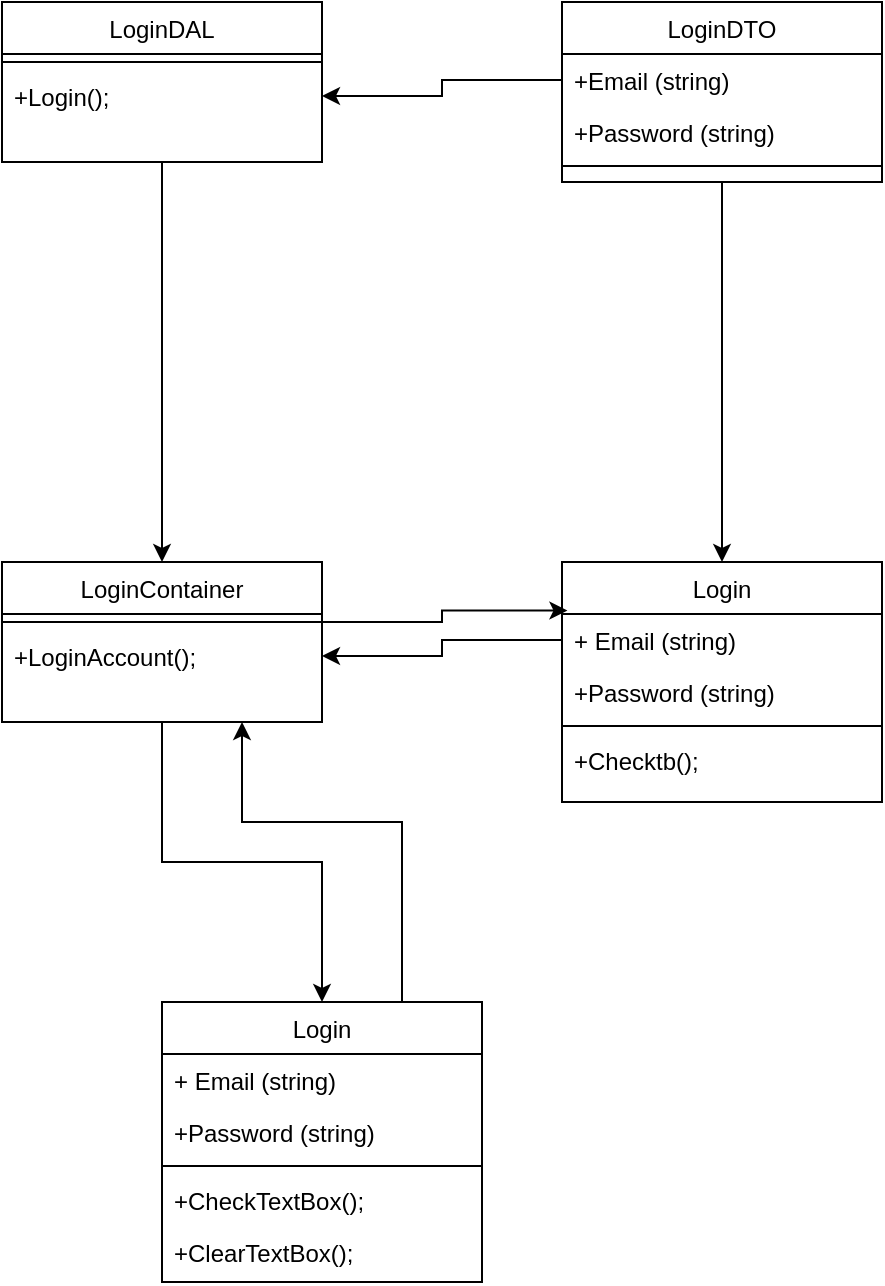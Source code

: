 <mxfile version="17.2.1" type="device"><diagram id="91CIS5UZ3tSZcBoqY2cb" name="Page-1"><mxGraphModel dx="1483" dy="2002" grid="1" gridSize="10" guides="1" tooltips="1" connect="1" arrows="1" fold="1" page="1" pageScale="1" pageWidth="827" pageHeight="1169" math="0" shadow="0"><root><mxCell id="0"/><mxCell id="1" parent="0"/><mxCell id="I37dAXllNPR8Hh7axUsP-1" value="Login" style="swimlane;fontStyle=0;align=center;verticalAlign=top;childLayout=stackLayout;horizontal=1;startSize=26;horizontalStack=0;resizeParent=1;resizeLast=0;collapsible=1;marginBottom=0;rounded=0;shadow=0;strokeWidth=1;" vertex="1" parent="1"><mxGeometry x="560" y="140" width="160" height="120" as="geometry"><mxRectangle x="130" y="380" width="160" height="26" as="alternateBounds"/></mxGeometry></mxCell><mxCell id="I37dAXllNPR8Hh7axUsP-6" value="+ Email (string)" style="text;align=left;verticalAlign=top;spacingLeft=4;spacingRight=4;overflow=hidden;rotatable=0;points=[[0,0.5],[1,0.5]];portConstraint=eastwest;rounded=0;shadow=0;html=0;" vertex="1" parent="I37dAXllNPR8Hh7axUsP-1"><mxGeometry y="26" width="160" height="26" as="geometry"/></mxCell><mxCell id="I37dAXllNPR8Hh7axUsP-7" value="+Password (string)" style="text;align=left;verticalAlign=top;spacingLeft=4;spacingRight=4;overflow=hidden;rotatable=0;points=[[0,0.5],[1,0.5]];portConstraint=eastwest;rounded=0;shadow=0;html=0;" vertex="1" parent="I37dAXllNPR8Hh7axUsP-1"><mxGeometry y="52" width="160" height="26" as="geometry"/></mxCell><mxCell id="I37dAXllNPR8Hh7axUsP-8" value="" style="line;html=1;strokeWidth=1;align=left;verticalAlign=middle;spacingTop=-1;spacingLeft=3;spacingRight=3;rotatable=0;labelPosition=right;points=[];portConstraint=eastwest;" vertex="1" parent="I37dAXllNPR8Hh7axUsP-1"><mxGeometry y="78" width="160" height="8" as="geometry"/></mxCell><mxCell id="I37dAXllNPR8Hh7axUsP-9" value="+Checktb();" style="text;align=left;verticalAlign=top;spacingLeft=4;spacingRight=4;overflow=hidden;rotatable=0;points=[[0,0.5],[1,0.5]];portConstraint=eastwest;rounded=0;shadow=0;html=0;" vertex="1" parent="I37dAXllNPR8Hh7axUsP-1"><mxGeometry y="86" width="160" height="26" as="geometry"/></mxCell><mxCell id="I37dAXllNPR8Hh7axUsP-10" style="edgeStyle=orthogonalEdgeStyle;rounded=0;orthogonalLoop=1;jettySize=auto;html=1;" edge="1" parent="1" source="I37dAXllNPR8Hh7axUsP-11" target="I37dAXllNPR8Hh7axUsP-36"><mxGeometry relative="1" as="geometry"/></mxCell><mxCell id="I37dAXllNPR8Hh7axUsP-55" style="edgeStyle=orthogonalEdgeStyle;rounded=0;orthogonalLoop=1;jettySize=auto;html=1;entryX=0.017;entryY=-0.066;entryDx=0;entryDy=0;entryPerimeter=0;" edge="1" parent="1" source="I37dAXllNPR8Hh7axUsP-11" target="I37dAXllNPR8Hh7axUsP-6"><mxGeometry relative="1" as="geometry"><Array as="points"><mxPoint x="500" y="170"/><mxPoint x="500" y="164"/></Array></mxGeometry></mxCell><mxCell id="I37dAXllNPR8Hh7axUsP-11" value="LoginContainer" style="swimlane;fontStyle=0;align=center;verticalAlign=top;childLayout=stackLayout;horizontal=1;startSize=26;horizontalStack=0;resizeParent=1;resizeLast=0;collapsible=1;marginBottom=0;rounded=0;shadow=0;strokeWidth=1;" vertex="1" parent="1"><mxGeometry x="280" y="140" width="160" height="80" as="geometry"><mxRectangle x="130" y="380" width="160" height="26" as="alternateBounds"/></mxGeometry></mxCell><mxCell id="I37dAXllNPR8Hh7axUsP-12" value="" style="line;html=1;strokeWidth=1;align=left;verticalAlign=middle;spacingTop=-1;spacingLeft=3;spacingRight=3;rotatable=0;labelPosition=right;points=[];portConstraint=eastwest;" vertex="1" parent="I37dAXllNPR8Hh7axUsP-11"><mxGeometry y="26" width="160" height="8" as="geometry"/></mxCell><mxCell id="I37dAXllNPR8Hh7axUsP-13" value="+LoginAccount();" style="text;align=left;verticalAlign=top;spacingLeft=4;spacingRight=4;overflow=hidden;rotatable=0;points=[[0,0.5],[1,0.5]];portConstraint=eastwest;rounded=0;shadow=0;html=0;" vertex="1" parent="I37dAXllNPR8Hh7axUsP-11"><mxGeometry y="34" width="160" height="26" as="geometry"/></mxCell><mxCell id="I37dAXllNPR8Hh7axUsP-18" style="edgeStyle=orthogonalEdgeStyle;rounded=0;orthogonalLoop=1;jettySize=auto;html=1;entryX=0.5;entryY=0;entryDx=0;entryDy=0;" edge="1" parent="1" source="I37dAXllNPR8Hh7axUsP-19" target="I37dAXllNPR8Hh7axUsP-1"><mxGeometry relative="1" as="geometry"/></mxCell><mxCell id="I37dAXllNPR8Hh7axUsP-19" value="LoginDTO" style="swimlane;fontStyle=0;align=center;verticalAlign=top;childLayout=stackLayout;horizontal=1;startSize=26;horizontalStack=0;resizeParent=1;resizeLast=0;collapsible=1;marginBottom=0;rounded=0;shadow=0;strokeWidth=1;" vertex="1" parent="1"><mxGeometry x="560" y="-140" width="160" height="90" as="geometry"><mxRectangle x="130" y="380" width="160" height="26" as="alternateBounds"/></mxGeometry></mxCell><mxCell id="I37dAXllNPR8Hh7axUsP-24" value="+Email (string)" style="text;align=left;verticalAlign=top;spacingLeft=4;spacingRight=4;overflow=hidden;rotatable=0;points=[[0,0.5],[1,0.5]];portConstraint=eastwest;rounded=0;shadow=0;html=0;" vertex="1" parent="I37dAXllNPR8Hh7axUsP-19"><mxGeometry y="26" width="160" height="26" as="geometry"/></mxCell><mxCell id="I37dAXllNPR8Hh7axUsP-25" value="+Password (string)" style="text;align=left;verticalAlign=top;spacingLeft=4;spacingRight=4;overflow=hidden;rotatable=0;points=[[0,0.5],[1,0.5]];portConstraint=eastwest;rounded=0;shadow=0;html=0;" vertex="1" parent="I37dAXllNPR8Hh7axUsP-19"><mxGeometry y="52" width="160" height="26" as="geometry"/></mxCell><mxCell id="I37dAXllNPR8Hh7axUsP-26" value="" style="line;html=1;strokeWidth=1;align=left;verticalAlign=middle;spacingTop=-1;spacingLeft=3;spacingRight=3;rotatable=0;labelPosition=right;points=[];portConstraint=eastwest;" vertex="1" parent="I37dAXllNPR8Hh7axUsP-19"><mxGeometry y="78" width="160" height="8" as="geometry"/></mxCell><mxCell id="I37dAXllNPR8Hh7axUsP-27" style="edgeStyle=orthogonalEdgeStyle;rounded=0;orthogonalLoop=1;jettySize=auto;html=1;entryX=0.5;entryY=0;entryDx=0;entryDy=0;" edge="1" parent="1" source="I37dAXllNPR8Hh7axUsP-28" target="I37dAXllNPR8Hh7axUsP-11"><mxGeometry relative="1" as="geometry"/></mxCell><mxCell id="I37dAXllNPR8Hh7axUsP-28" value="LoginDAL" style="swimlane;fontStyle=0;align=center;verticalAlign=top;childLayout=stackLayout;horizontal=1;startSize=26;horizontalStack=0;resizeParent=1;resizeLast=0;collapsible=1;marginBottom=0;rounded=0;shadow=0;strokeWidth=1;" vertex="1" parent="1"><mxGeometry x="280" y="-140" width="160" height="80" as="geometry"><mxRectangle x="130" y="380" width="160" height="26" as="alternateBounds"/></mxGeometry></mxCell><mxCell id="I37dAXllNPR8Hh7axUsP-29" value="" style="line;html=1;strokeWidth=1;align=left;verticalAlign=middle;spacingTop=-1;spacingLeft=3;spacingRight=3;rotatable=0;labelPosition=right;points=[];portConstraint=eastwest;" vertex="1" parent="I37dAXllNPR8Hh7axUsP-28"><mxGeometry y="26" width="160" height="8" as="geometry"/></mxCell><mxCell id="I37dAXllNPR8Hh7axUsP-30" value="+Login();" style="text;align=left;verticalAlign=top;spacingLeft=4;spacingRight=4;overflow=hidden;rotatable=0;points=[[0,0.5],[1,0.5]];portConstraint=eastwest;rounded=0;shadow=0;html=0;" vertex="1" parent="I37dAXllNPR8Hh7axUsP-28"><mxGeometry y="34" width="160" height="26" as="geometry"/></mxCell><mxCell id="I37dAXllNPR8Hh7axUsP-36" value="Login" style="swimlane;fontStyle=0;align=center;verticalAlign=top;childLayout=stackLayout;horizontal=1;startSize=26;horizontalStack=0;resizeParent=1;resizeLast=0;collapsible=1;marginBottom=0;rounded=0;shadow=0;strokeWidth=1;" vertex="1" parent="1"><mxGeometry x="360" y="360" width="160" height="140" as="geometry"><mxRectangle x="130" y="380" width="160" height="26" as="alternateBounds"/></mxGeometry></mxCell><mxCell id="I37dAXllNPR8Hh7axUsP-41" value="+ Email (string)" style="text;align=left;verticalAlign=top;spacingLeft=4;spacingRight=4;overflow=hidden;rotatable=0;points=[[0,0.5],[1,0.5]];portConstraint=eastwest;rounded=0;shadow=0;html=0;" vertex="1" parent="I37dAXllNPR8Hh7axUsP-36"><mxGeometry y="26" width="160" height="26" as="geometry"/></mxCell><mxCell id="I37dAXllNPR8Hh7axUsP-42" value="+Password (string)" style="text;align=left;verticalAlign=top;spacingLeft=4;spacingRight=4;overflow=hidden;rotatable=0;points=[[0,0.5],[1,0.5]];portConstraint=eastwest;rounded=0;shadow=0;html=0;" vertex="1" parent="I37dAXllNPR8Hh7axUsP-36"><mxGeometry y="52" width="160" height="26" as="geometry"/></mxCell><mxCell id="I37dAXllNPR8Hh7axUsP-43" value="" style="line;html=1;strokeWidth=1;align=left;verticalAlign=middle;spacingTop=-1;spacingLeft=3;spacingRight=3;rotatable=0;labelPosition=right;points=[];portConstraint=eastwest;" vertex="1" parent="I37dAXllNPR8Hh7axUsP-36"><mxGeometry y="78" width="160" height="8" as="geometry"/></mxCell><mxCell id="I37dAXllNPR8Hh7axUsP-44" value="+CheckTextBox();" style="text;align=left;verticalAlign=top;spacingLeft=4;spacingRight=4;overflow=hidden;rotatable=0;points=[[0,0.5],[1,0.5]];portConstraint=eastwest;rounded=0;shadow=0;html=0;" vertex="1" parent="I37dAXllNPR8Hh7axUsP-36"><mxGeometry y="86" width="160" height="26" as="geometry"/></mxCell><mxCell id="I37dAXllNPR8Hh7axUsP-45" value="+ClearTextBox();" style="text;align=left;verticalAlign=top;spacingLeft=4;spacingRight=4;overflow=hidden;rotatable=0;points=[[0,0.5],[1,0.5]];portConstraint=eastwest;rounded=0;shadow=0;html=0;" vertex="1" parent="I37dAXllNPR8Hh7axUsP-36"><mxGeometry y="112" width="160" height="26" as="geometry"/></mxCell><mxCell id="I37dAXllNPR8Hh7axUsP-47" style="edgeStyle=orthogonalEdgeStyle;rounded=0;orthogonalLoop=1;jettySize=auto;html=1;entryX=0.75;entryY=1;entryDx=0;entryDy=0;exitX=0.75;exitY=0;exitDx=0;exitDy=0;" edge="1" parent="1" source="I37dAXllNPR8Hh7axUsP-36" target="I37dAXllNPR8Hh7axUsP-11"><mxGeometry relative="1" as="geometry"><mxPoint x="540" y="320" as="sourcePoint"/><Array as="points"><mxPoint x="480" y="270"/><mxPoint x="400" y="270"/></Array></mxGeometry></mxCell><mxCell id="I37dAXllNPR8Hh7axUsP-50" style="edgeStyle=orthogonalEdgeStyle;rounded=0;orthogonalLoop=1;jettySize=auto;html=1;entryX=1;entryY=0.5;entryDx=0;entryDy=0;" edge="1" parent="1" source="I37dAXllNPR8Hh7axUsP-24" target="I37dAXllNPR8Hh7axUsP-30"><mxGeometry relative="1" as="geometry"/></mxCell><mxCell id="I37dAXllNPR8Hh7axUsP-51" style="edgeStyle=orthogonalEdgeStyle;rounded=0;orthogonalLoop=1;jettySize=auto;html=1;entryX=1;entryY=0.5;entryDx=0;entryDy=0;" edge="1" parent="1" source="I37dAXllNPR8Hh7axUsP-6" target="I37dAXllNPR8Hh7axUsP-13"><mxGeometry relative="1" as="geometry"/></mxCell></root></mxGraphModel></diagram></mxfile>